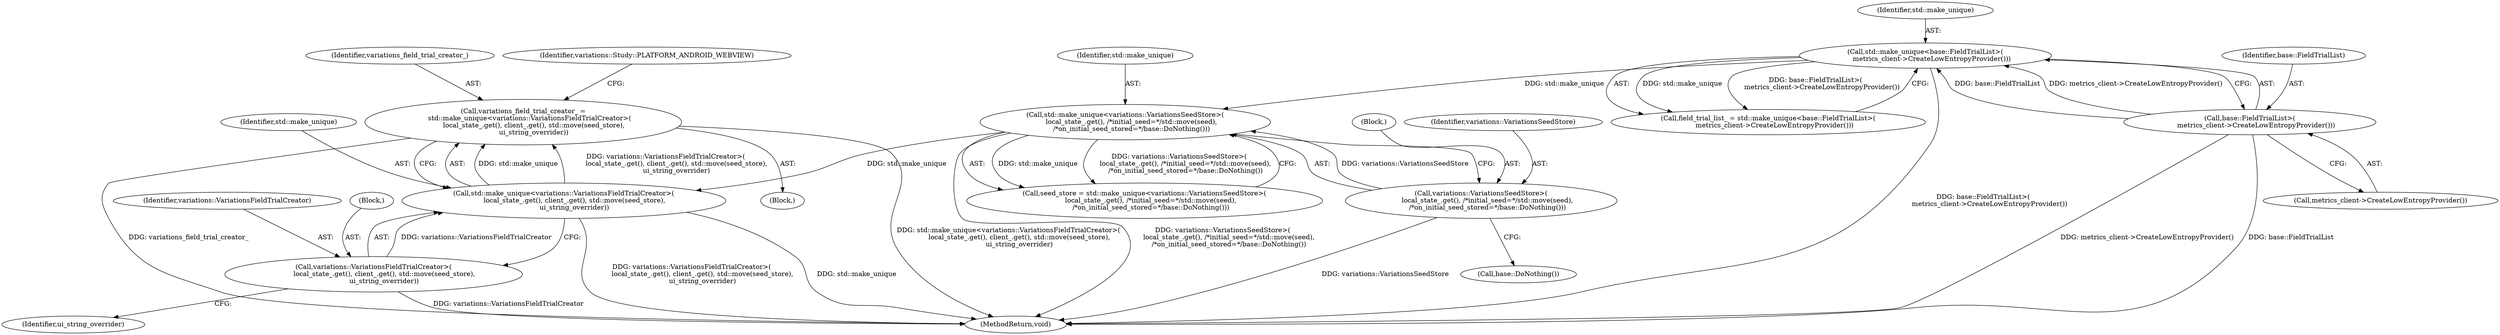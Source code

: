 digraph "0_Chrome_9785a8b9672f6f35f5a401a86251c4109eda4175_0@API" {
"1000156" [label="(Call,variations_field_trial_creator_ =\n      std::make_unique<variations::VariationsFieldTrialCreator>(\n          local_state_.get(), client_.get(), std::move(seed_store),\n          ui_string_overrider))"];
"1000158" [label="(Call,std::make_unique<variations::VariationsFieldTrialCreator>(\n          local_state_.get(), client_.get(), std::move(seed_store),\n          ui_string_overrider))"];
"1000141" [label="(Call,std::make_unique<variations::VariationsSeedStore>(\n      local_state_.get(), /*initial_seed=*/std::move(seed),\n      /*on_initial_seed_stored=*/base::DoNothing()))"];
"1000114" [label="(Call,std::make_unique<base::FieldTrialList>(\n      metrics_client->CreateLowEntropyProvider()))"];
"1000116" [label="(Call,base::FieldTrialList>(\n      metrics_client->CreateLowEntropyProvider()))"];
"1000143" [label="(Call,variations::VariationsSeedStore>(\n      local_state_.get(), /*initial_seed=*/std::move(seed),\n      /*on_initial_seed_stored=*/base::DoNothing()))"];
"1000160" [label="(Call,variations::VariationsFieldTrialCreator>(\n          local_state_.get(), client_.get(), std::move(seed_store),\n          ui_string_overrider))"];
"1000116" [label="(Call,base::FieldTrialList>(\n      metrics_client->CreateLowEntropyProvider()))"];
"1000142" [label="(Identifier,std::make_unique)"];
"1000117" [label="(Identifier,base::FieldTrialList)"];
"1000145" [label="(Block,)"];
"1000114" [label="(Call,std::make_unique<base::FieldTrialList>(\n      metrics_client->CreateLowEntropyProvider()))"];
"1000157" [label="(Identifier,variations_field_trial_creator_)"];
"1000115" [label="(Identifier,std::make_unique)"];
"1000144" [label="(Identifier,variations::VariationsSeedStore)"];
"1000118" [label="(Call,metrics_client->CreateLowEntropyProvider())"];
"1000141" [label="(Call,std::make_unique<variations::VariationsSeedStore>(\n      local_state_.get(), /*initial_seed=*/std::move(seed),\n      /*on_initial_seed_stored=*/base::DoNothing()))"];
"1000156" [label="(Call,variations_field_trial_creator_ =\n      std::make_unique<variations::VariationsFieldTrialCreator>(\n          local_state_.get(), client_.get(), std::move(seed_store),\n          ui_string_overrider))"];
"1000150" [label="(Call,base::DoNothing())"];
"1000112" [label="(Call,field_trial_list_ = std::make_unique<base::FieldTrialList>(\n      metrics_client->CreateLowEntropyProvider()))"];
"1000159" [label="(Identifier,std::make_unique)"];
"1000161" [label="(Identifier,variations::VariationsFieldTrialCreator)"];
"1000158" [label="(Call,std::make_unique<variations::VariationsFieldTrialCreator>(\n          local_state_.get(), client_.get(), std::move(seed_store),\n          ui_string_overrider))"];
"1000181" [label="(MethodReturn,void)"];
"1000171" [label="(Identifier,variations::Study::PLATFORM_ANDROID_WEBVIEW)"];
"1000139" [label="(Call,seed_store = std::make_unique<variations::VariationsSeedStore>(\n      local_state_.get(), /*initial_seed=*/std::move(seed),\n      /*on_initial_seed_stored=*/base::DoNothing()))"];
"1000169" [label="(Identifier,ui_string_overrider)"];
"1000160" [label="(Call,variations::VariationsFieldTrialCreator>(\n          local_state_.get(), client_.get(), std::move(seed_store),\n          ui_string_overrider))"];
"1000143" [label="(Call,variations::VariationsSeedStore>(\n      local_state_.get(), /*initial_seed=*/std::move(seed),\n      /*on_initial_seed_stored=*/base::DoNothing()))"];
"1000162" [label="(Block,)"];
"1000104" [label="(Block,)"];
"1000156" -> "1000104"  [label="AST: "];
"1000156" -> "1000158"  [label="CFG: "];
"1000157" -> "1000156"  [label="AST: "];
"1000158" -> "1000156"  [label="AST: "];
"1000171" -> "1000156"  [label="CFG: "];
"1000156" -> "1000181"  [label="DDG: variations_field_trial_creator_"];
"1000156" -> "1000181"  [label="DDG: std::make_unique<variations::VariationsFieldTrialCreator>(\n          local_state_.get(), client_.get(), std::move(seed_store),\n          ui_string_overrider)"];
"1000158" -> "1000156"  [label="DDG: std::make_unique"];
"1000158" -> "1000156"  [label="DDG: variations::VariationsFieldTrialCreator>(\n          local_state_.get(), client_.get(), std::move(seed_store),\n          ui_string_overrider)"];
"1000158" -> "1000160"  [label="CFG: "];
"1000159" -> "1000158"  [label="AST: "];
"1000160" -> "1000158"  [label="AST: "];
"1000158" -> "1000181"  [label="DDG: std::make_unique"];
"1000158" -> "1000181"  [label="DDG: variations::VariationsFieldTrialCreator>(\n          local_state_.get(), client_.get(), std::move(seed_store),\n          ui_string_overrider)"];
"1000141" -> "1000158"  [label="DDG: std::make_unique"];
"1000160" -> "1000158"  [label="DDG: variations::VariationsFieldTrialCreator"];
"1000141" -> "1000139"  [label="AST: "];
"1000141" -> "1000143"  [label="CFG: "];
"1000142" -> "1000141"  [label="AST: "];
"1000143" -> "1000141"  [label="AST: "];
"1000139" -> "1000141"  [label="CFG: "];
"1000141" -> "1000181"  [label="DDG: variations::VariationsSeedStore>(\n      local_state_.get(), /*initial_seed=*/std::move(seed),\n      /*on_initial_seed_stored=*/base::DoNothing())"];
"1000141" -> "1000139"  [label="DDG: std::make_unique"];
"1000141" -> "1000139"  [label="DDG: variations::VariationsSeedStore>(\n      local_state_.get(), /*initial_seed=*/std::move(seed),\n      /*on_initial_seed_stored=*/base::DoNothing())"];
"1000114" -> "1000141"  [label="DDG: std::make_unique"];
"1000143" -> "1000141"  [label="DDG: variations::VariationsSeedStore"];
"1000114" -> "1000112"  [label="AST: "];
"1000114" -> "1000116"  [label="CFG: "];
"1000115" -> "1000114"  [label="AST: "];
"1000116" -> "1000114"  [label="AST: "];
"1000112" -> "1000114"  [label="CFG: "];
"1000114" -> "1000181"  [label="DDG: base::FieldTrialList>(\n      metrics_client->CreateLowEntropyProvider())"];
"1000114" -> "1000112"  [label="DDG: std::make_unique"];
"1000114" -> "1000112"  [label="DDG: base::FieldTrialList>(\n      metrics_client->CreateLowEntropyProvider())"];
"1000116" -> "1000114"  [label="DDG: base::FieldTrialList"];
"1000116" -> "1000114"  [label="DDG: metrics_client->CreateLowEntropyProvider()"];
"1000116" -> "1000118"  [label="CFG: "];
"1000117" -> "1000116"  [label="AST: "];
"1000118" -> "1000116"  [label="AST: "];
"1000116" -> "1000181"  [label="DDG: metrics_client->CreateLowEntropyProvider()"];
"1000116" -> "1000181"  [label="DDG: base::FieldTrialList"];
"1000143" -> "1000150"  [label="CFG: "];
"1000144" -> "1000143"  [label="AST: "];
"1000145" -> "1000143"  [label="AST: "];
"1000143" -> "1000181"  [label="DDG: variations::VariationsSeedStore"];
"1000160" -> "1000169"  [label="CFG: "];
"1000161" -> "1000160"  [label="AST: "];
"1000162" -> "1000160"  [label="AST: "];
"1000160" -> "1000181"  [label="DDG: variations::VariationsFieldTrialCreator"];
}
